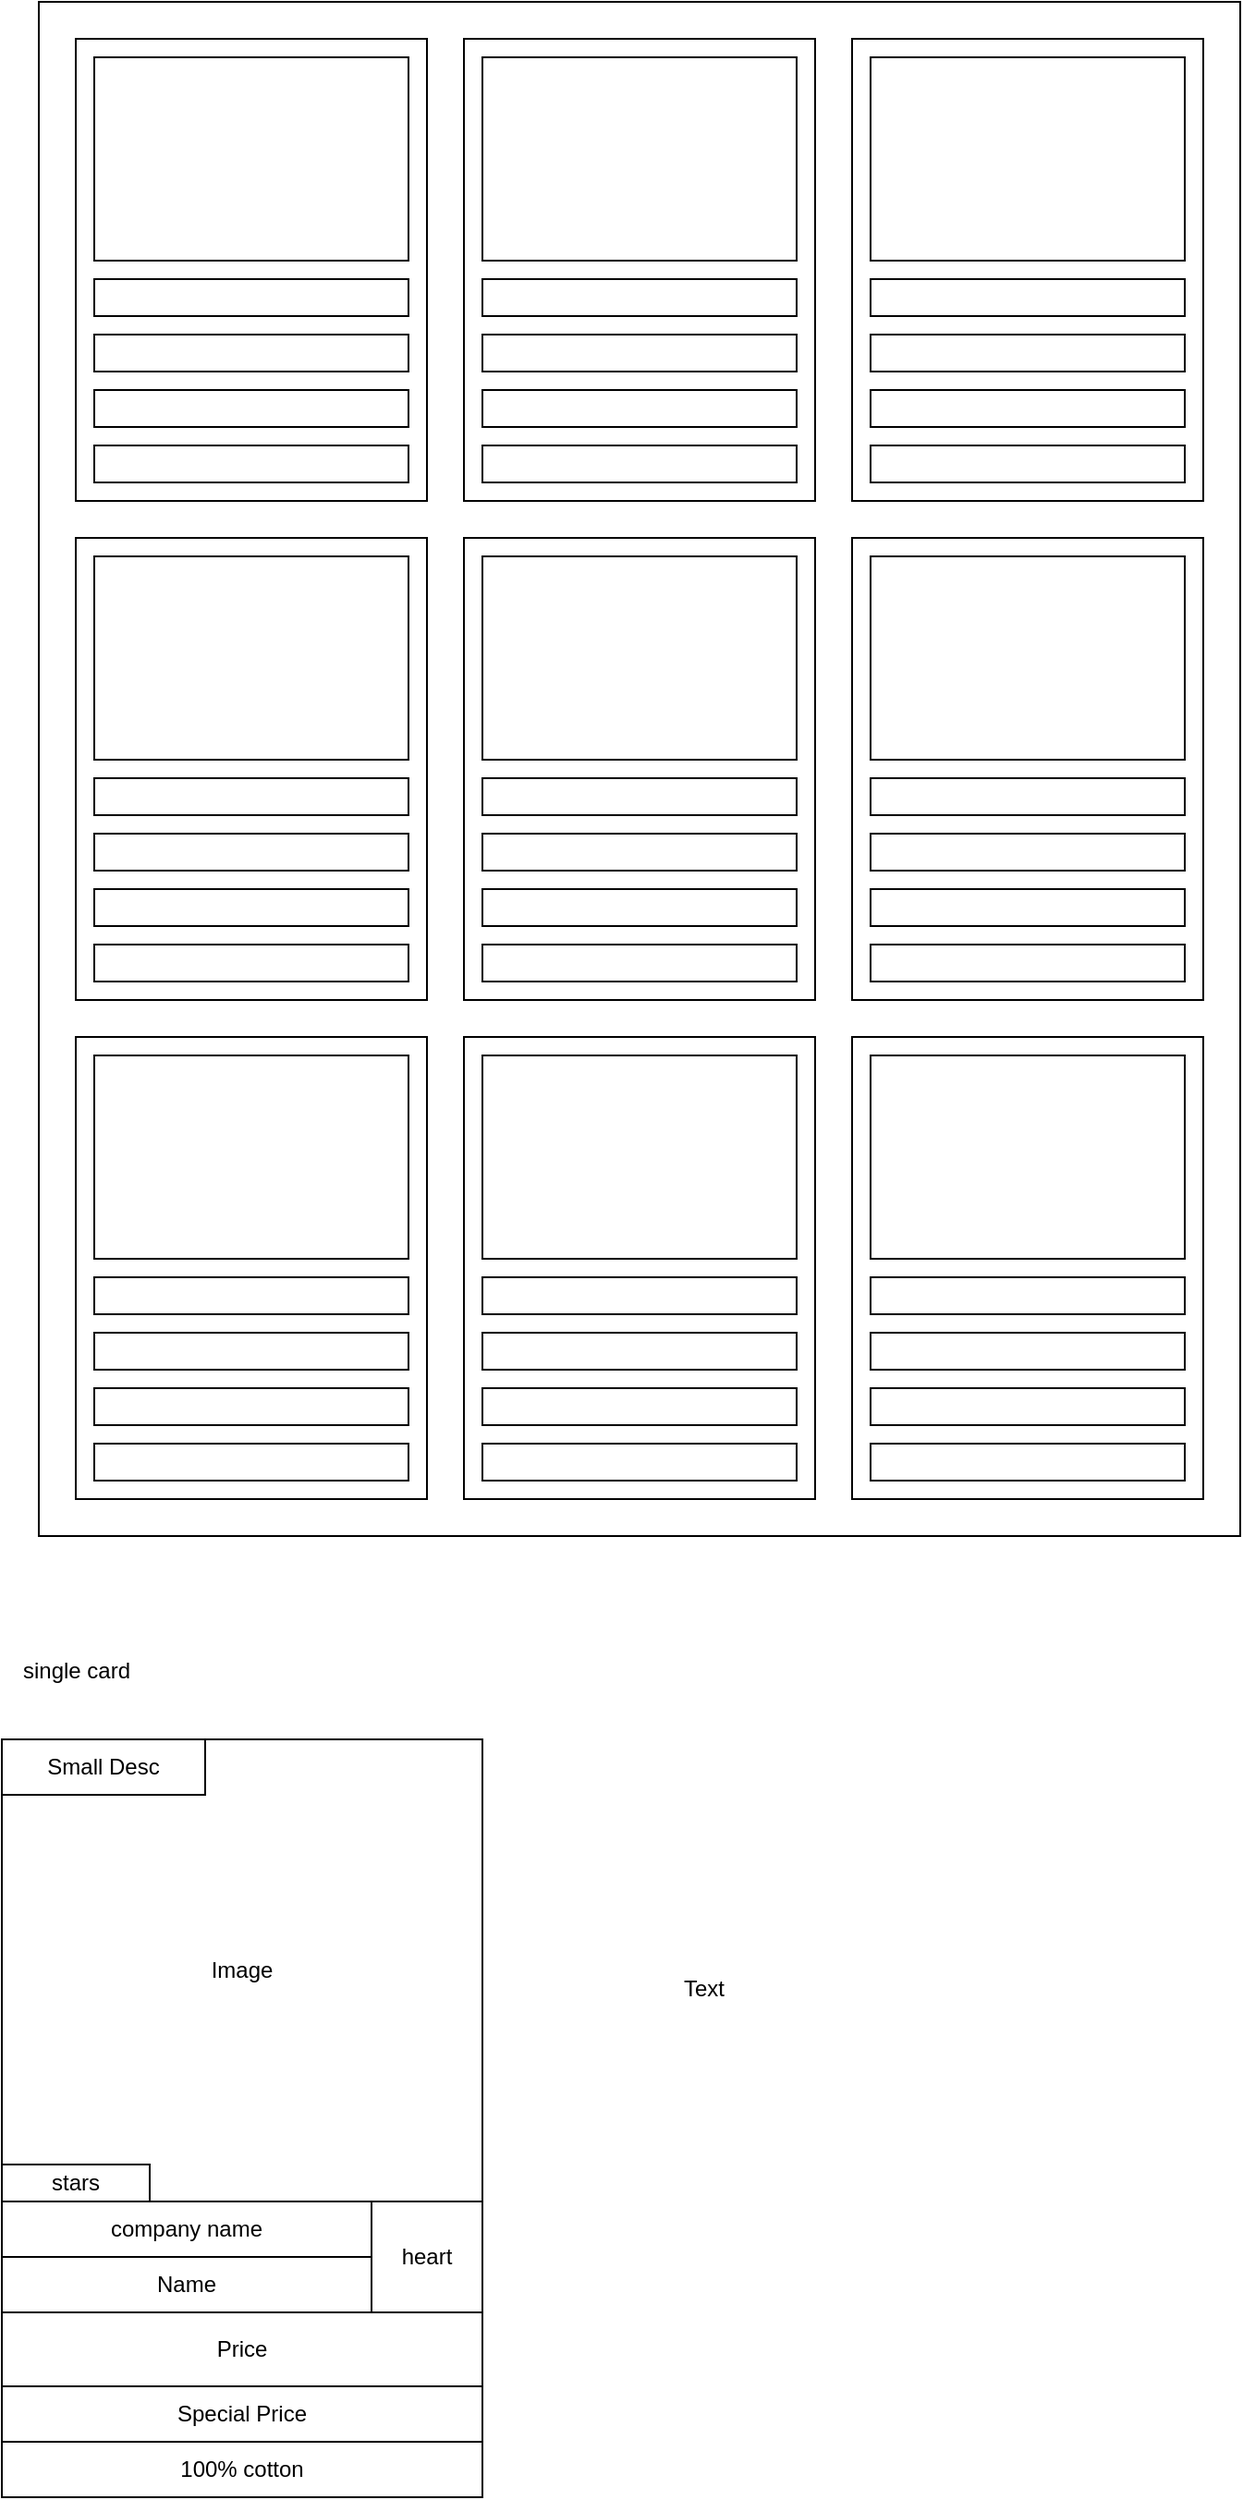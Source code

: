 <mxfile version="21.4.0" type="device">
  <diagram name="Page-1" id="h-OVq6ISAfFkcpHgSUQw">
    <mxGraphModel dx="1036" dy="606" grid="1" gridSize="10" guides="1" tooltips="1" connect="1" arrows="1" fold="1" page="1" pageScale="1" pageWidth="850" pageHeight="1100" math="0" shadow="0">
      <root>
        <mxCell id="0" />
        <mxCell id="1" parent="0" />
        <mxCell id="4jdbok3LHfsiL0BEfTqS-1" value="" style="rounded=0;whiteSpace=wrap;html=1;" parent="1" vertex="1">
          <mxGeometry x="60" y="30" width="650" height="830" as="geometry" />
        </mxCell>
        <mxCell id="4jdbok3LHfsiL0BEfTqS-3" value="" style="rounded=0;whiteSpace=wrap;html=1;" parent="1" vertex="1">
          <mxGeometry x="80" y="50" width="190" height="250" as="geometry" />
        </mxCell>
        <mxCell id="tAGwBN1AlxqGS8MYW4K4-11" value="" style="rounded=0;whiteSpace=wrap;html=1;" parent="1" vertex="1">
          <mxGeometry x="90" y="60" width="170" height="110" as="geometry" />
        </mxCell>
        <mxCell id="tAGwBN1AlxqGS8MYW4K4-12" value="" style="rounded=0;whiteSpace=wrap;html=1;" parent="1" vertex="1">
          <mxGeometry x="90" y="180" width="170" height="20" as="geometry" />
        </mxCell>
        <mxCell id="tAGwBN1AlxqGS8MYW4K4-13" value="" style="rounded=0;whiteSpace=wrap;html=1;" parent="1" vertex="1">
          <mxGeometry x="90" y="210" width="170" height="20" as="geometry" />
        </mxCell>
        <mxCell id="tAGwBN1AlxqGS8MYW4K4-14" value="" style="rounded=0;whiteSpace=wrap;html=1;" parent="1" vertex="1">
          <mxGeometry x="90" y="240" width="170" height="20" as="geometry" />
        </mxCell>
        <mxCell id="tAGwBN1AlxqGS8MYW4K4-15" value="" style="rounded=0;whiteSpace=wrap;html=1;" parent="1" vertex="1">
          <mxGeometry x="90" y="270" width="170" height="20" as="geometry" />
        </mxCell>
        <mxCell id="tAGwBN1AlxqGS8MYW4K4-17" value="" style="rounded=0;whiteSpace=wrap;html=1;" parent="1" vertex="1">
          <mxGeometry x="290" y="50" width="190" height="250" as="geometry" />
        </mxCell>
        <mxCell id="tAGwBN1AlxqGS8MYW4K4-18" value="" style="rounded=0;whiteSpace=wrap;html=1;" parent="1" vertex="1">
          <mxGeometry x="300" y="60" width="170" height="110" as="geometry" />
        </mxCell>
        <mxCell id="tAGwBN1AlxqGS8MYW4K4-19" value="" style="rounded=0;whiteSpace=wrap;html=1;" parent="1" vertex="1">
          <mxGeometry x="300" y="180" width="170" height="20" as="geometry" />
        </mxCell>
        <mxCell id="tAGwBN1AlxqGS8MYW4K4-20" value="" style="rounded=0;whiteSpace=wrap;html=1;" parent="1" vertex="1">
          <mxGeometry x="300" y="210" width="170" height="20" as="geometry" />
        </mxCell>
        <mxCell id="tAGwBN1AlxqGS8MYW4K4-21" value="" style="rounded=0;whiteSpace=wrap;html=1;" parent="1" vertex="1">
          <mxGeometry x="300" y="240" width="170" height="20" as="geometry" />
        </mxCell>
        <mxCell id="tAGwBN1AlxqGS8MYW4K4-22" value="" style="rounded=0;whiteSpace=wrap;html=1;" parent="1" vertex="1">
          <mxGeometry x="300" y="270" width="170" height="20" as="geometry" />
        </mxCell>
        <mxCell id="tAGwBN1AlxqGS8MYW4K4-23" value="" style="rounded=0;whiteSpace=wrap;html=1;" parent="1" vertex="1">
          <mxGeometry x="500" y="50" width="190" height="250" as="geometry" />
        </mxCell>
        <mxCell id="tAGwBN1AlxqGS8MYW4K4-24" value="" style="rounded=0;whiteSpace=wrap;html=1;" parent="1" vertex="1">
          <mxGeometry x="510" y="60" width="170" height="110" as="geometry" />
        </mxCell>
        <mxCell id="tAGwBN1AlxqGS8MYW4K4-25" value="" style="rounded=0;whiteSpace=wrap;html=1;" parent="1" vertex="1">
          <mxGeometry x="510" y="180" width="170" height="20" as="geometry" />
        </mxCell>
        <mxCell id="tAGwBN1AlxqGS8MYW4K4-26" value="" style="rounded=0;whiteSpace=wrap;html=1;" parent="1" vertex="1">
          <mxGeometry x="510" y="210" width="170" height="20" as="geometry" />
        </mxCell>
        <mxCell id="tAGwBN1AlxqGS8MYW4K4-27" value="" style="rounded=0;whiteSpace=wrap;html=1;" parent="1" vertex="1">
          <mxGeometry x="510" y="240" width="170" height="20" as="geometry" />
        </mxCell>
        <mxCell id="tAGwBN1AlxqGS8MYW4K4-28" value="" style="rounded=0;whiteSpace=wrap;html=1;" parent="1" vertex="1">
          <mxGeometry x="510" y="270" width="170" height="20" as="geometry" />
        </mxCell>
        <mxCell id="tAGwBN1AlxqGS8MYW4K4-43" value="" style="rounded=0;whiteSpace=wrap;html=1;" parent="1" vertex="1">
          <mxGeometry x="80" y="320" width="190" height="250" as="geometry" />
        </mxCell>
        <mxCell id="tAGwBN1AlxqGS8MYW4K4-44" value="" style="rounded=0;whiteSpace=wrap;html=1;" parent="1" vertex="1">
          <mxGeometry x="90" y="330" width="170" height="110" as="geometry" />
        </mxCell>
        <mxCell id="tAGwBN1AlxqGS8MYW4K4-45" value="" style="rounded=0;whiteSpace=wrap;html=1;" parent="1" vertex="1">
          <mxGeometry x="90" y="450" width="170" height="20" as="geometry" />
        </mxCell>
        <mxCell id="tAGwBN1AlxqGS8MYW4K4-46" value="" style="rounded=0;whiteSpace=wrap;html=1;" parent="1" vertex="1">
          <mxGeometry x="90" y="480" width="170" height="20" as="geometry" />
        </mxCell>
        <mxCell id="tAGwBN1AlxqGS8MYW4K4-47" value="" style="rounded=0;whiteSpace=wrap;html=1;" parent="1" vertex="1">
          <mxGeometry x="90" y="510" width="170" height="20" as="geometry" />
        </mxCell>
        <mxCell id="tAGwBN1AlxqGS8MYW4K4-48" value="" style="rounded=0;whiteSpace=wrap;html=1;" parent="1" vertex="1">
          <mxGeometry x="90" y="540" width="170" height="20" as="geometry" />
        </mxCell>
        <mxCell id="tAGwBN1AlxqGS8MYW4K4-49" value="" style="rounded=0;whiteSpace=wrap;html=1;" parent="1" vertex="1">
          <mxGeometry x="290" y="320" width="190" height="250" as="geometry" />
        </mxCell>
        <mxCell id="tAGwBN1AlxqGS8MYW4K4-50" value="" style="rounded=0;whiteSpace=wrap;html=1;" parent="1" vertex="1">
          <mxGeometry x="300" y="330" width="170" height="110" as="geometry" />
        </mxCell>
        <mxCell id="tAGwBN1AlxqGS8MYW4K4-51" value="" style="rounded=0;whiteSpace=wrap;html=1;" parent="1" vertex="1">
          <mxGeometry x="300" y="450" width="170" height="20" as="geometry" />
        </mxCell>
        <mxCell id="tAGwBN1AlxqGS8MYW4K4-52" value="" style="rounded=0;whiteSpace=wrap;html=1;" parent="1" vertex="1">
          <mxGeometry x="300" y="480" width="170" height="20" as="geometry" />
        </mxCell>
        <mxCell id="tAGwBN1AlxqGS8MYW4K4-53" value="" style="rounded=0;whiteSpace=wrap;html=1;" parent="1" vertex="1">
          <mxGeometry x="300" y="510" width="170" height="20" as="geometry" />
        </mxCell>
        <mxCell id="tAGwBN1AlxqGS8MYW4K4-54" value="" style="rounded=0;whiteSpace=wrap;html=1;" parent="1" vertex="1">
          <mxGeometry x="300" y="540" width="170" height="20" as="geometry" />
        </mxCell>
        <mxCell id="tAGwBN1AlxqGS8MYW4K4-55" value="" style="rounded=0;whiteSpace=wrap;html=1;" parent="1" vertex="1">
          <mxGeometry x="500" y="320" width="190" height="250" as="geometry" />
        </mxCell>
        <mxCell id="tAGwBN1AlxqGS8MYW4K4-56" value="" style="rounded=0;whiteSpace=wrap;html=1;" parent="1" vertex="1">
          <mxGeometry x="510" y="330" width="170" height="110" as="geometry" />
        </mxCell>
        <mxCell id="tAGwBN1AlxqGS8MYW4K4-57" value="" style="rounded=0;whiteSpace=wrap;html=1;" parent="1" vertex="1">
          <mxGeometry x="510" y="450" width="170" height="20" as="geometry" />
        </mxCell>
        <mxCell id="tAGwBN1AlxqGS8MYW4K4-58" value="" style="rounded=0;whiteSpace=wrap;html=1;" parent="1" vertex="1">
          <mxGeometry x="510" y="480" width="170" height="20" as="geometry" />
        </mxCell>
        <mxCell id="tAGwBN1AlxqGS8MYW4K4-59" value="" style="rounded=0;whiteSpace=wrap;html=1;" parent="1" vertex="1">
          <mxGeometry x="510" y="510" width="170" height="20" as="geometry" />
        </mxCell>
        <mxCell id="tAGwBN1AlxqGS8MYW4K4-60" value="" style="rounded=0;whiteSpace=wrap;html=1;" parent="1" vertex="1">
          <mxGeometry x="510" y="540" width="170" height="20" as="geometry" />
        </mxCell>
        <mxCell id="tAGwBN1AlxqGS8MYW4K4-61" value="" style="rounded=0;whiteSpace=wrap;html=1;" parent="1" vertex="1">
          <mxGeometry x="80" y="590" width="190" height="250" as="geometry" />
        </mxCell>
        <mxCell id="tAGwBN1AlxqGS8MYW4K4-62" value="" style="rounded=0;whiteSpace=wrap;html=1;" parent="1" vertex="1">
          <mxGeometry x="90" y="600" width="170" height="110" as="geometry" />
        </mxCell>
        <mxCell id="tAGwBN1AlxqGS8MYW4K4-63" value="" style="rounded=0;whiteSpace=wrap;html=1;" parent="1" vertex="1">
          <mxGeometry x="90" y="720" width="170" height="20" as="geometry" />
        </mxCell>
        <mxCell id="tAGwBN1AlxqGS8MYW4K4-64" value="" style="rounded=0;whiteSpace=wrap;html=1;" parent="1" vertex="1">
          <mxGeometry x="90" y="750" width="170" height="20" as="geometry" />
        </mxCell>
        <mxCell id="tAGwBN1AlxqGS8MYW4K4-65" value="" style="rounded=0;whiteSpace=wrap;html=1;" parent="1" vertex="1">
          <mxGeometry x="90" y="780" width="170" height="20" as="geometry" />
        </mxCell>
        <mxCell id="tAGwBN1AlxqGS8MYW4K4-66" value="" style="rounded=0;whiteSpace=wrap;html=1;" parent="1" vertex="1">
          <mxGeometry x="90" y="810" width="170" height="20" as="geometry" />
        </mxCell>
        <mxCell id="tAGwBN1AlxqGS8MYW4K4-67" value="" style="rounded=0;whiteSpace=wrap;html=1;" parent="1" vertex="1">
          <mxGeometry x="290" y="590" width="190" height="250" as="geometry" />
        </mxCell>
        <mxCell id="tAGwBN1AlxqGS8MYW4K4-68" value="" style="rounded=0;whiteSpace=wrap;html=1;" parent="1" vertex="1">
          <mxGeometry x="300" y="600" width="170" height="110" as="geometry" />
        </mxCell>
        <mxCell id="tAGwBN1AlxqGS8MYW4K4-69" value="" style="rounded=0;whiteSpace=wrap;html=1;" parent="1" vertex="1">
          <mxGeometry x="300" y="720" width="170" height="20" as="geometry" />
        </mxCell>
        <mxCell id="tAGwBN1AlxqGS8MYW4K4-70" value="" style="rounded=0;whiteSpace=wrap;html=1;" parent="1" vertex="1">
          <mxGeometry x="300" y="750" width="170" height="20" as="geometry" />
        </mxCell>
        <mxCell id="tAGwBN1AlxqGS8MYW4K4-71" value="" style="rounded=0;whiteSpace=wrap;html=1;" parent="1" vertex="1">
          <mxGeometry x="300" y="780" width="170" height="20" as="geometry" />
        </mxCell>
        <mxCell id="tAGwBN1AlxqGS8MYW4K4-72" value="" style="rounded=0;whiteSpace=wrap;html=1;" parent="1" vertex="1">
          <mxGeometry x="300" y="810" width="170" height="20" as="geometry" />
        </mxCell>
        <mxCell id="tAGwBN1AlxqGS8MYW4K4-73" value="" style="rounded=0;whiteSpace=wrap;html=1;" parent="1" vertex="1">
          <mxGeometry x="500" y="590" width="190" height="250" as="geometry" />
        </mxCell>
        <mxCell id="tAGwBN1AlxqGS8MYW4K4-74" value="" style="rounded=0;whiteSpace=wrap;html=1;" parent="1" vertex="1">
          <mxGeometry x="510" y="600" width="170" height="110" as="geometry" />
        </mxCell>
        <mxCell id="tAGwBN1AlxqGS8MYW4K4-75" value="" style="rounded=0;whiteSpace=wrap;html=1;" parent="1" vertex="1">
          <mxGeometry x="510" y="720" width="170" height="20" as="geometry" />
        </mxCell>
        <mxCell id="tAGwBN1AlxqGS8MYW4K4-76" value="" style="rounded=0;whiteSpace=wrap;html=1;" parent="1" vertex="1">
          <mxGeometry x="510" y="750" width="170" height="20" as="geometry" />
        </mxCell>
        <mxCell id="tAGwBN1AlxqGS8MYW4K4-77" value="" style="rounded=0;whiteSpace=wrap;html=1;" parent="1" vertex="1">
          <mxGeometry x="510" y="780" width="170" height="20" as="geometry" />
        </mxCell>
        <mxCell id="tAGwBN1AlxqGS8MYW4K4-78" value="" style="rounded=0;whiteSpace=wrap;html=1;" parent="1" vertex="1">
          <mxGeometry x="510" y="810" width="170" height="20" as="geometry" />
        </mxCell>
        <mxCell id="8iUg8UXSQUCjuFmzCLrc-2" value="single card&lt;br&gt;" style="text;html=1;align=center;verticalAlign=middle;resizable=0;points=[];autosize=1;strokeColor=none;fillColor=none;" vertex="1" parent="1">
          <mxGeometry x="40" y="918" width="80" height="30" as="geometry" />
        </mxCell>
        <mxCell id="8iUg8UXSQUCjuFmzCLrc-3" value="" style="rounded=0;whiteSpace=wrap;html=1;" vertex="1" parent="1">
          <mxGeometry x="40" y="970" width="260" height="410" as="geometry" />
        </mxCell>
        <mxCell id="8iUg8UXSQUCjuFmzCLrc-4" value="Image" style="rounded=0;whiteSpace=wrap;html=1;" vertex="1" parent="1">
          <mxGeometry x="40" y="970" width="260" height="250" as="geometry" />
        </mxCell>
        <mxCell id="8iUg8UXSQUCjuFmzCLrc-5" value="stars" style="rounded=0;whiteSpace=wrap;html=1;" vertex="1" parent="1">
          <mxGeometry x="40" y="1200" width="80" height="20" as="geometry" />
        </mxCell>
        <mxCell id="8iUg8UXSQUCjuFmzCLrc-6" value="Text" style="text;html=1;strokeColor=none;fillColor=none;align=center;verticalAlign=middle;whiteSpace=wrap;rounded=0;" vertex="1" parent="1">
          <mxGeometry x="390" y="1090" width="60" height="30" as="geometry" />
        </mxCell>
        <mxCell id="8iUg8UXSQUCjuFmzCLrc-7" value="Small Desc" style="rounded=0;whiteSpace=wrap;html=1;" vertex="1" parent="1">
          <mxGeometry x="40" y="970" width="110" height="30" as="geometry" />
        </mxCell>
        <mxCell id="8iUg8UXSQUCjuFmzCLrc-9" value="company name" style="rounded=0;whiteSpace=wrap;html=1;" vertex="1" parent="1">
          <mxGeometry x="40" y="1220" width="200" height="30" as="geometry" />
        </mxCell>
        <mxCell id="8iUg8UXSQUCjuFmzCLrc-10" value="Name" style="rounded=0;whiteSpace=wrap;html=1;" vertex="1" parent="1">
          <mxGeometry x="40" y="1250" width="200" height="30" as="geometry" />
        </mxCell>
        <mxCell id="8iUg8UXSQUCjuFmzCLrc-11" value="heart" style="whiteSpace=wrap;html=1;aspect=fixed;" vertex="1" parent="1">
          <mxGeometry x="240" y="1220" width="60" height="60" as="geometry" />
        </mxCell>
        <mxCell id="8iUg8UXSQUCjuFmzCLrc-13" value="Price" style="rounded=0;whiteSpace=wrap;html=1;" vertex="1" parent="1">
          <mxGeometry x="40" y="1280" width="260" height="40" as="geometry" />
        </mxCell>
        <mxCell id="8iUg8UXSQUCjuFmzCLrc-14" value="Special Price" style="rounded=0;whiteSpace=wrap;html=1;" vertex="1" parent="1">
          <mxGeometry x="40" y="1320" width="260" height="30" as="geometry" />
        </mxCell>
        <mxCell id="8iUg8UXSQUCjuFmzCLrc-15" value="100% cotton" style="rounded=0;whiteSpace=wrap;html=1;" vertex="1" parent="1">
          <mxGeometry x="40" y="1350" width="260" height="30" as="geometry" />
        </mxCell>
      </root>
    </mxGraphModel>
  </diagram>
</mxfile>
